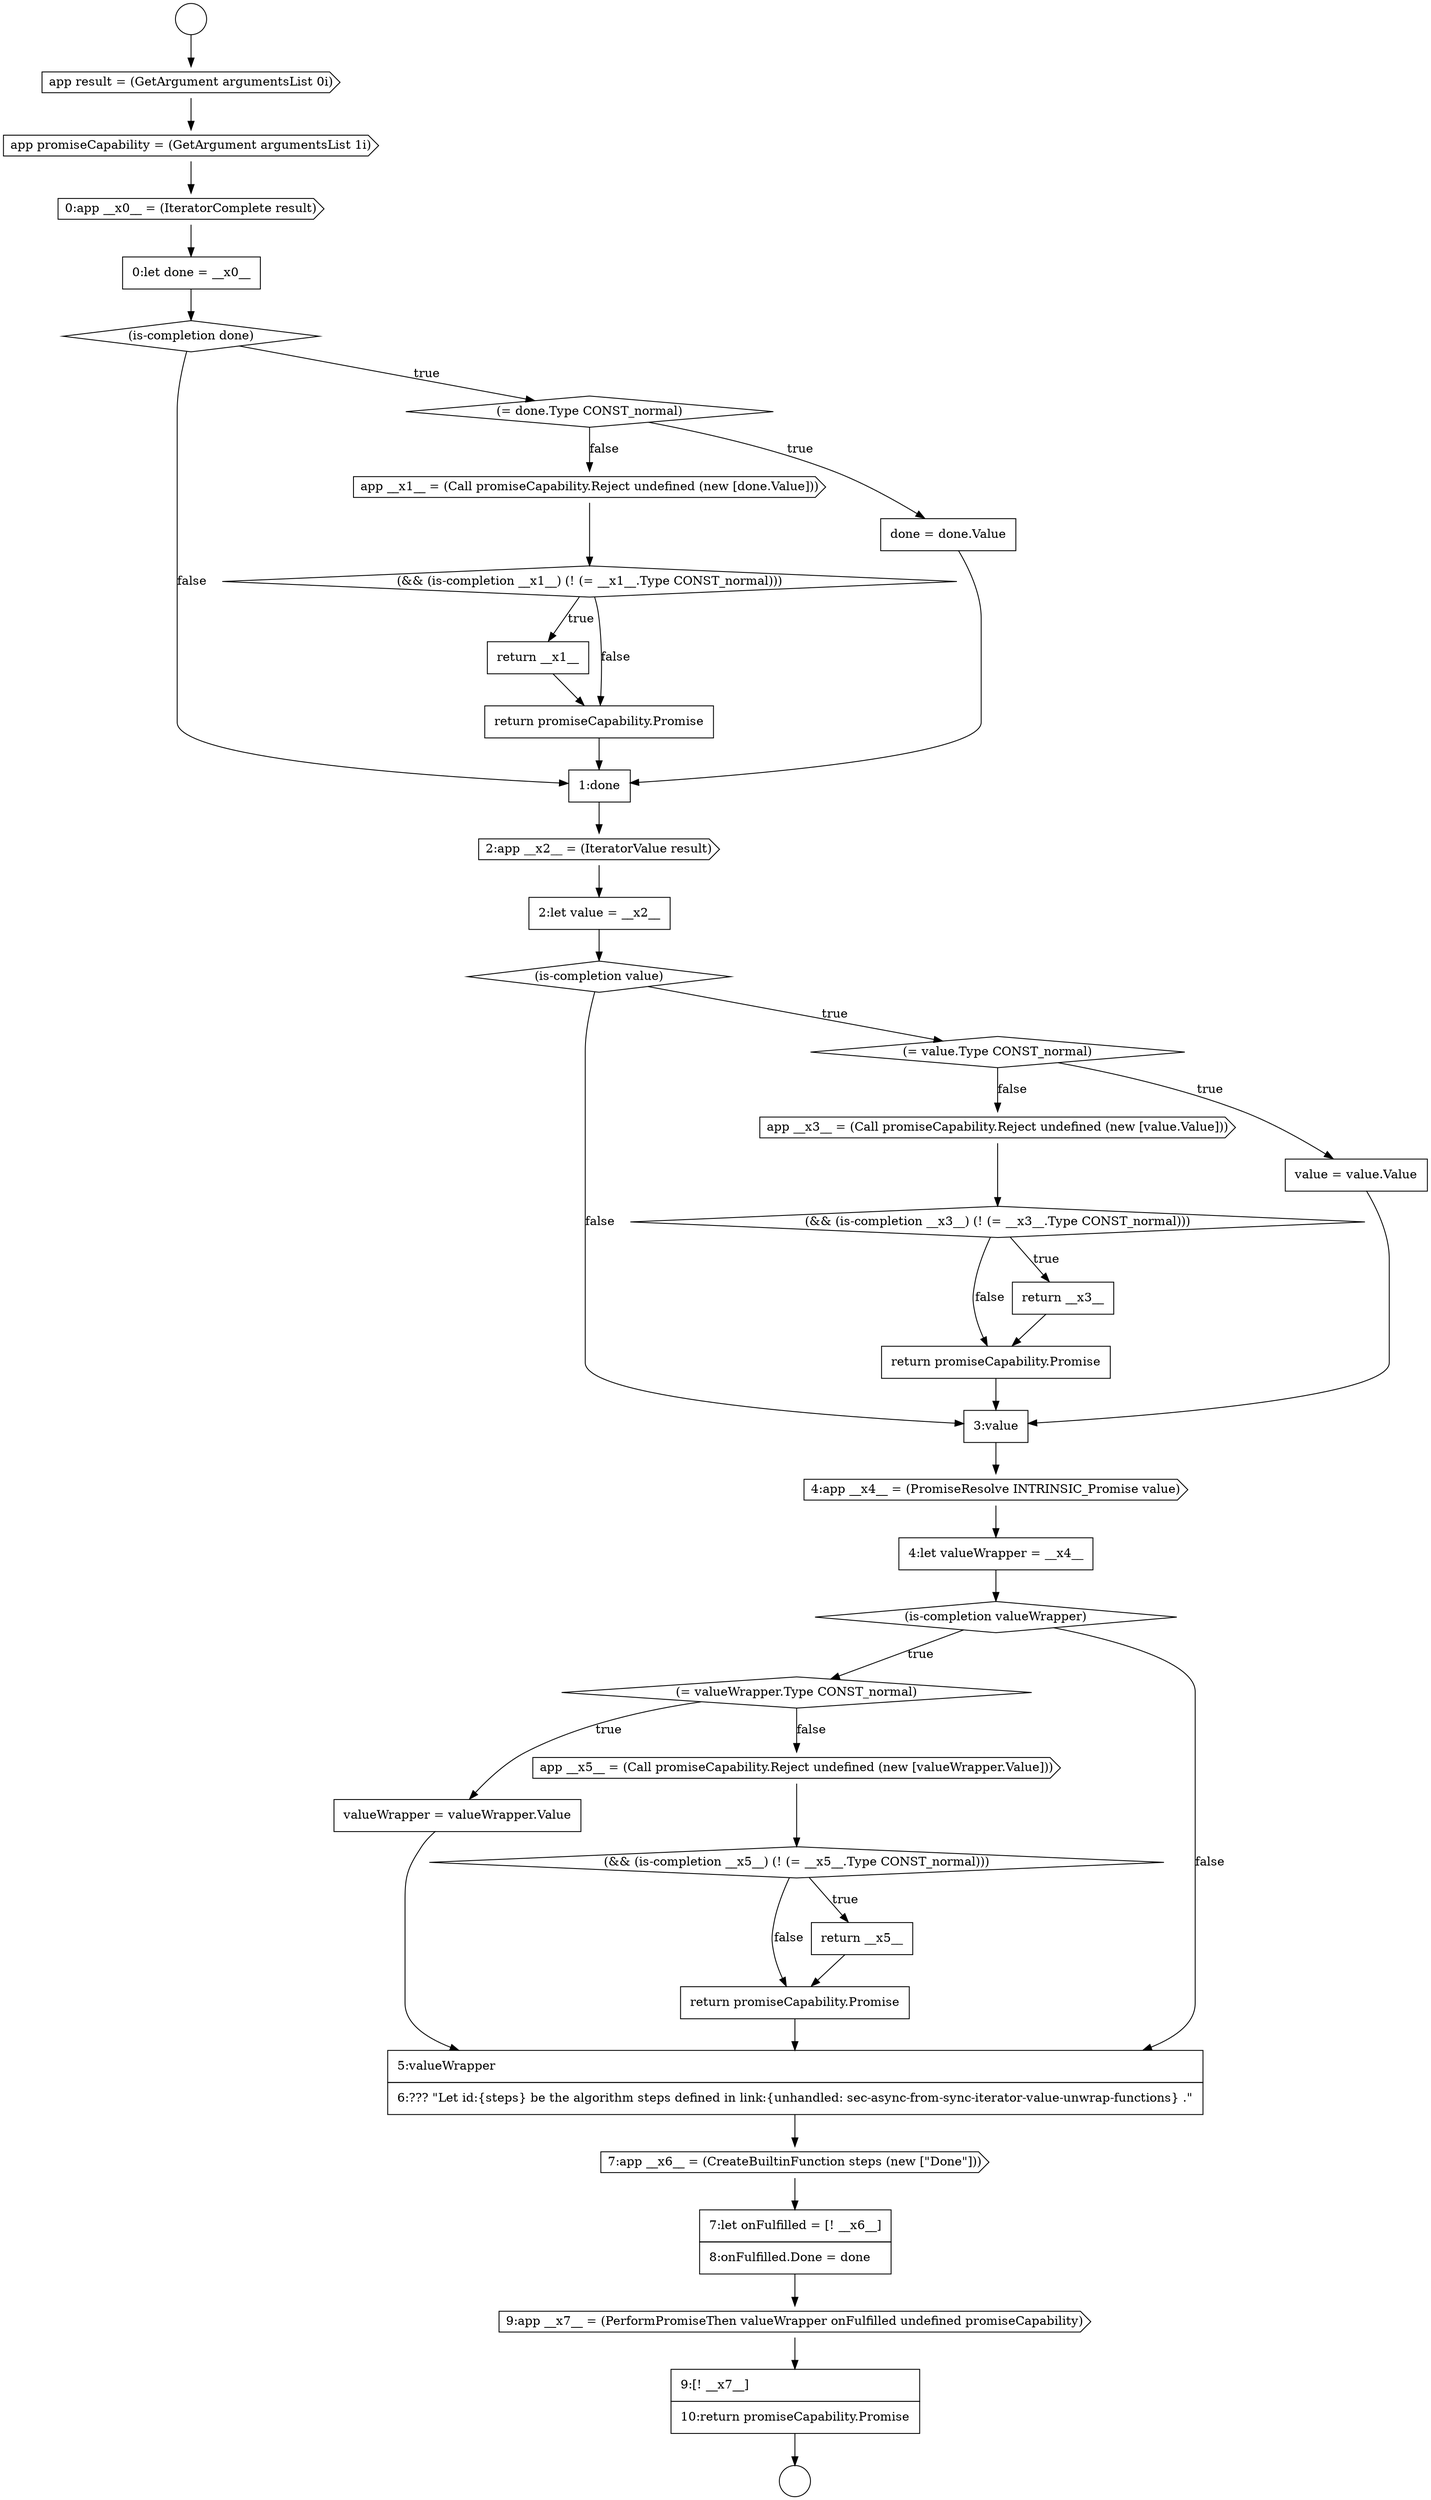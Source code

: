 digraph {
  node17820 [shape=none, margin=0, label=<<font color="black">
    <table border="0" cellborder="1" cellspacing="0" cellpadding="10">
      <tr><td align="left">0:let done = __x0__</td></tr>
    </table>
  </font>> color="black" fillcolor="white" style=filled]
  node17843 [shape=none, margin=0, label=<<font color="black">
    <table border="0" cellborder="1" cellspacing="0" cellpadding="10">
      <tr><td align="left">valueWrapper = valueWrapper.Value</td></tr>
    </table>
  </font>> color="black" fillcolor="white" style=filled]
  node17852 [shape=none, margin=0, label=<<font color="black">
    <table border="0" cellborder="1" cellspacing="0" cellpadding="10">
      <tr><td align="left">9:[! __x7__]</td></tr>
      <tr><td align="left">10:return promiseCapability.Promise</td></tr>
    </table>
  </font>> color="black" fillcolor="white" style=filled]
  node17835 [shape=diamond, label=<<font color="black">(&amp;&amp; (is-completion __x3__) (! (= __x3__.Type CONST_normal)))</font>> color="black" fillcolor="white" style=filled]
  node17816 [shape=circle label=" " color="black" fillcolor="white" style=filled]
  node17837 [shape=none, margin=0, label=<<font color="black">
    <table border="0" cellborder="1" cellspacing="0" cellpadding="10">
      <tr><td align="left">return promiseCapability.Promise</td></tr>
    </table>
  </font>> color="black" fillcolor="white" style=filled]
  node17841 [shape=diamond, label=<<font color="black">(is-completion valueWrapper)</font>> color="black" fillcolor="white" style=filled]
  node17826 [shape=none, margin=0, label=<<font color="black">
    <table border="0" cellborder="1" cellspacing="0" cellpadding="10">
      <tr><td align="left">return __x1__</td></tr>
    </table>
  </font>> color="black" fillcolor="white" style=filled]
  node17817 [shape=cds, label=<<font color="black">app result = (GetArgument argumentsList 0i)</font>> color="black" fillcolor="white" style=filled]
  node17842 [shape=diamond, label=<<font color="black">(= valueWrapper.Type CONST_normal)</font>> color="black" fillcolor="white" style=filled]
  node17847 [shape=none, margin=0, label=<<font color="black">
    <table border="0" cellborder="1" cellspacing="0" cellpadding="10">
      <tr><td align="left">return promiseCapability.Promise</td></tr>
    </table>
  </font>> color="black" fillcolor="white" style=filled]
  node17815 [shape=circle label=" " color="black" fillcolor="white" style=filled]
  node17824 [shape=cds, label=<<font color="black">app __x1__ = (Call promiseCapability.Reject undefined (new [done.Value]))</font>> color="black" fillcolor="white" style=filled]
  node17830 [shape=none, margin=0, label=<<font color="black">
    <table border="0" cellborder="1" cellspacing="0" cellpadding="10">
      <tr><td align="left">2:let value = __x2__</td></tr>
    </table>
  </font>> color="black" fillcolor="white" style=filled]
  node17838 [shape=none, margin=0, label=<<font color="black">
    <table border="0" cellborder="1" cellspacing="0" cellpadding="10">
      <tr><td align="left">3:value</td></tr>
    </table>
  </font>> color="black" fillcolor="white" style=filled]
  node17831 [shape=diamond, label=<<font color="black">(is-completion value)</font>> color="black" fillcolor="white" style=filled]
  node17844 [shape=cds, label=<<font color="black">app __x5__ = (Call promiseCapability.Reject undefined (new [valueWrapper.Value]))</font>> color="black" fillcolor="white" style=filled]
  node17827 [shape=none, margin=0, label=<<font color="black">
    <table border="0" cellborder="1" cellspacing="0" cellpadding="10">
      <tr><td align="left">return promiseCapability.Promise</td></tr>
    </table>
  </font>> color="black" fillcolor="white" style=filled]
  node17819 [shape=cds, label=<<font color="black">0:app __x0__ = (IteratorComplete result)</font>> color="black" fillcolor="white" style=filled]
  node17825 [shape=diamond, label=<<font color="black">(&amp;&amp; (is-completion __x1__) (! (= __x1__.Type CONST_normal)))</font>> color="black" fillcolor="white" style=filled]
  node17823 [shape=none, margin=0, label=<<font color="black">
    <table border="0" cellborder="1" cellspacing="0" cellpadding="10">
      <tr><td align="left">done = done.Value</td></tr>
    </table>
  </font>> color="black" fillcolor="white" style=filled]
  node17848 [shape=none, margin=0, label=<<font color="black">
    <table border="0" cellborder="1" cellspacing="0" cellpadding="10">
      <tr><td align="left">5:valueWrapper</td></tr>
      <tr><td align="left">6:??? &quot;Let id:{steps} be the algorithm steps defined in link:{unhandled: sec-async-from-sync-iterator-value-unwrap-functions} .&quot;</td></tr>
    </table>
  </font>> color="black" fillcolor="white" style=filled]
  node17834 [shape=cds, label=<<font color="black">app __x3__ = (Call promiseCapability.Reject undefined (new [value.Value]))</font>> color="black" fillcolor="white" style=filled]
  node17851 [shape=cds, label=<<font color="black">9:app __x7__ = (PerformPromiseThen valueWrapper onFulfilled undefined promiseCapability)</font>> color="black" fillcolor="white" style=filled]
  node17818 [shape=cds, label=<<font color="black">app promiseCapability = (GetArgument argumentsList 1i)</font>> color="black" fillcolor="white" style=filled]
  node17828 [shape=none, margin=0, label=<<font color="black">
    <table border="0" cellborder="1" cellspacing="0" cellpadding="10">
      <tr><td align="left">1:done</td></tr>
    </table>
  </font>> color="black" fillcolor="white" style=filled]
  node17840 [shape=none, margin=0, label=<<font color="black">
    <table border="0" cellborder="1" cellspacing="0" cellpadding="10">
      <tr><td align="left">4:let valueWrapper = __x4__</td></tr>
    </table>
  </font>> color="black" fillcolor="white" style=filled]
  node17845 [shape=diamond, label=<<font color="black">(&amp;&amp; (is-completion __x5__) (! (= __x5__.Type CONST_normal)))</font>> color="black" fillcolor="white" style=filled]
  node17850 [shape=none, margin=0, label=<<font color="black">
    <table border="0" cellborder="1" cellspacing="0" cellpadding="10">
      <tr><td align="left">7:let onFulfilled = [! __x6__]</td></tr>
      <tr><td align="left">8:onFulfilled.Done = done</td></tr>
    </table>
  </font>> color="black" fillcolor="white" style=filled]
  node17833 [shape=none, margin=0, label=<<font color="black">
    <table border="0" cellborder="1" cellspacing="0" cellpadding="10">
      <tr><td align="left">value = value.Value</td></tr>
    </table>
  </font>> color="black" fillcolor="white" style=filled]
  node17822 [shape=diamond, label=<<font color="black">(= done.Type CONST_normal)</font>> color="black" fillcolor="white" style=filled]
  node17832 [shape=diamond, label=<<font color="black">(= value.Type CONST_normal)</font>> color="black" fillcolor="white" style=filled]
  node17829 [shape=cds, label=<<font color="black">2:app __x2__ = (IteratorValue result)</font>> color="black" fillcolor="white" style=filled]
  node17846 [shape=none, margin=0, label=<<font color="black">
    <table border="0" cellborder="1" cellspacing="0" cellpadding="10">
      <tr><td align="left">return __x5__</td></tr>
    </table>
  </font>> color="black" fillcolor="white" style=filled]
  node17839 [shape=cds, label=<<font color="black">4:app __x4__ = (PromiseResolve INTRINSIC_Promise value)</font>> color="black" fillcolor="white" style=filled]
  node17836 [shape=none, margin=0, label=<<font color="black">
    <table border="0" cellborder="1" cellspacing="0" cellpadding="10">
      <tr><td align="left">return __x3__</td></tr>
    </table>
  </font>> color="black" fillcolor="white" style=filled]
  node17821 [shape=diamond, label=<<font color="black">(is-completion done)</font>> color="black" fillcolor="white" style=filled]
  node17849 [shape=cds, label=<<font color="black">7:app __x6__ = (CreateBuiltinFunction steps (new [&quot;Done&quot;]))</font>> color="black" fillcolor="white" style=filled]
  node17842 -> node17843 [label=<<font color="black">true</font>> color="black"]
  node17842 -> node17844 [label=<<font color="black">false</font>> color="black"]
  node17826 -> node17827 [ color="black"]
  node17839 -> node17840 [ color="black"]
  node17843 -> node17848 [ color="black"]
  node17834 -> node17835 [ color="black"]
  node17851 -> node17852 [ color="black"]
  node17819 -> node17820 [ color="black"]
  node17850 -> node17851 [ color="black"]
  node17824 -> node17825 [ color="black"]
  node17818 -> node17819 [ color="black"]
  node17847 -> node17848 [ color="black"]
  node17849 -> node17850 [ color="black"]
  node17836 -> node17837 [ color="black"]
  node17815 -> node17817 [ color="black"]
  node17831 -> node17832 [label=<<font color="black">true</font>> color="black"]
  node17831 -> node17838 [label=<<font color="black">false</font>> color="black"]
  node17841 -> node17842 [label=<<font color="black">true</font>> color="black"]
  node17841 -> node17848 [label=<<font color="black">false</font>> color="black"]
  node17845 -> node17846 [label=<<font color="black">true</font>> color="black"]
  node17845 -> node17847 [label=<<font color="black">false</font>> color="black"]
  node17825 -> node17826 [label=<<font color="black">true</font>> color="black"]
  node17825 -> node17827 [label=<<font color="black">false</font>> color="black"]
  node17830 -> node17831 [ color="black"]
  node17832 -> node17833 [label=<<font color="black">true</font>> color="black"]
  node17832 -> node17834 [label=<<font color="black">false</font>> color="black"]
  node17833 -> node17838 [ color="black"]
  node17838 -> node17839 [ color="black"]
  node17846 -> node17847 [ color="black"]
  node17852 -> node17816 [ color="black"]
  node17848 -> node17849 [ color="black"]
  node17844 -> node17845 [ color="black"]
  node17820 -> node17821 [ color="black"]
  node17837 -> node17838 [ color="black"]
  node17823 -> node17828 [ color="black"]
  node17817 -> node17818 [ color="black"]
  node17827 -> node17828 [ color="black"]
  node17840 -> node17841 [ color="black"]
  node17829 -> node17830 [ color="black"]
  node17828 -> node17829 [ color="black"]
  node17821 -> node17822 [label=<<font color="black">true</font>> color="black"]
  node17821 -> node17828 [label=<<font color="black">false</font>> color="black"]
  node17822 -> node17823 [label=<<font color="black">true</font>> color="black"]
  node17822 -> node17824 [label=<<font color="black">false</font>> color="black"]
  node17835 -> node17836 [label=<<font color="black">true</font>> color="black"]
  node17835 -> node17837 [label=<<font color="black">false</font>> color="black"]
}
